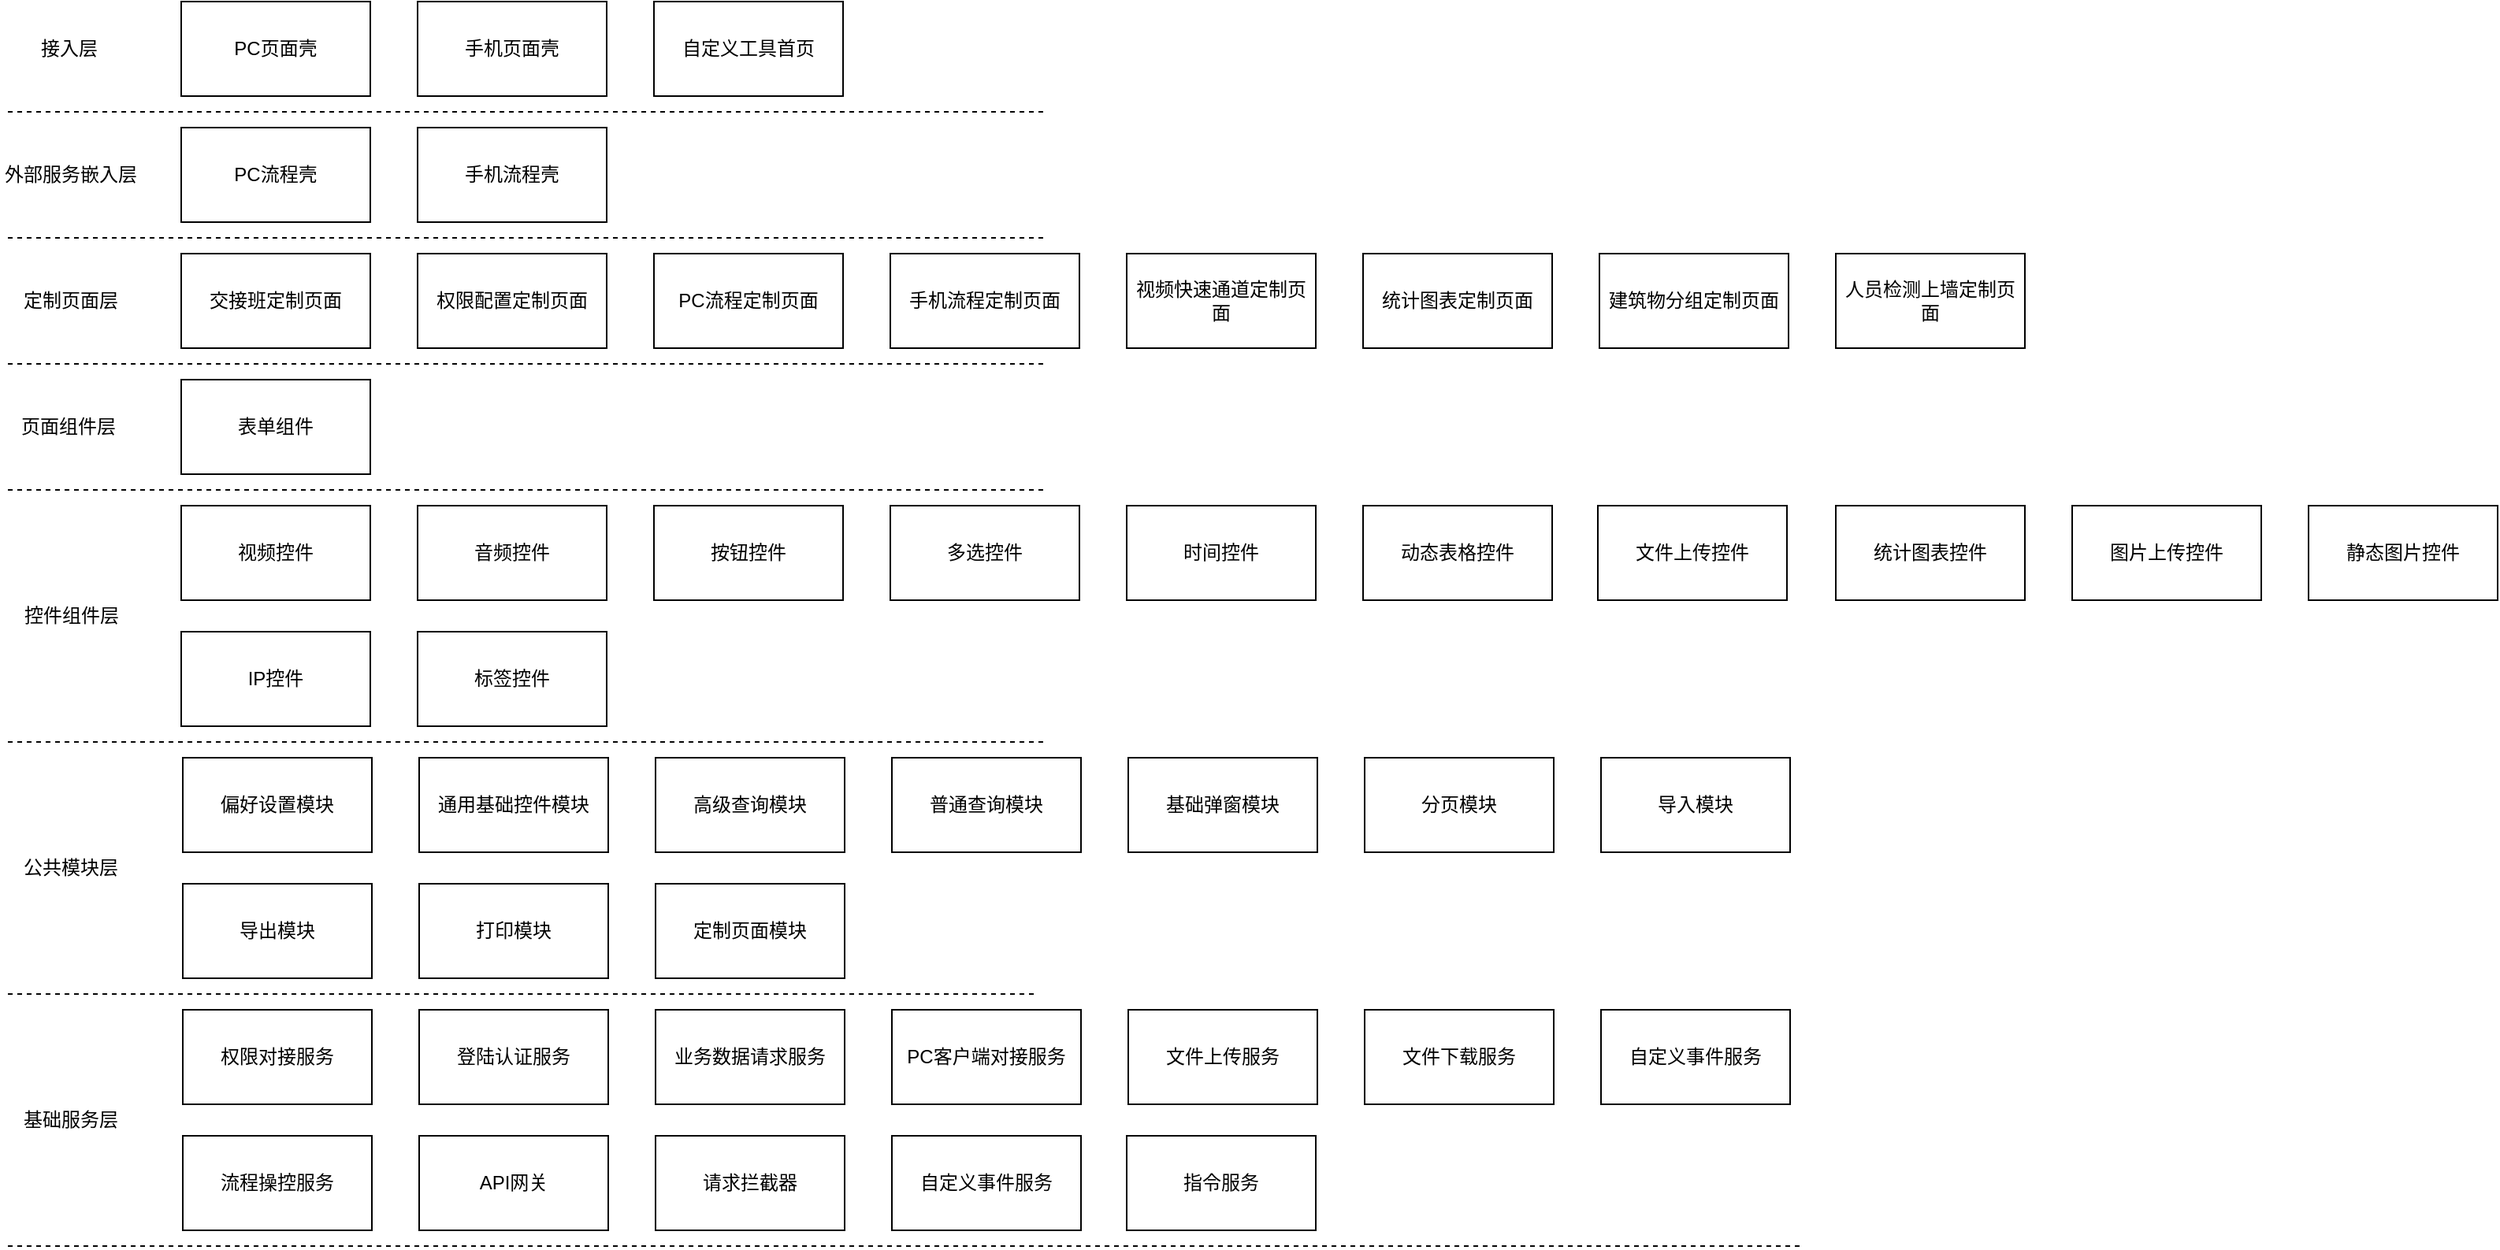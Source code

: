 <mxfile version="12.4.8" type="github" pages="2">
  <diagram id="b3h_3Atux4s68zcuTGjY" name="Page-1">
    <mxGraphModel dx="1874" dy="796" grid="1" gridSize="10" guides="1" tooltips="1" connect="1" arrows="1" fold="1" page="1" pageScale="1" pageWidth="827" pageHeight="1169" math="0" shadow="0">
      <root>
        <mxCell id="0"/>
        <mxCell id="1" parent="0"/>
        <mxCell id="v2VOmOzlyyHsazO3PfmF-1" value="" style="endArrow=none;dashed=1;html=1;" edge="1" parent="1">
          <mxGeometry width="50" height="50" relative="1" as="geometry">
            <mxPoint x="80" y="320" as="sourcePoint"/>
            <mxPoint x="740" y="320" as="targetPoint"/>
          </mxGeometry>
        </mxCell>
        <mxCell id="v2VOmOzlyyHsazO3PfmF-2" value="接入层" style="text;html=1;strokeColor=none;fillColor=none;align=center;verticalAlign=middle;whiteSpace=wrap;rounded=0;" vertex="1" parent="1">
          <mxGeometry x="98.5" y="30" width="40" height="20" as="geometry"/>
        </mxCell>
        <mxCell id="v2VOmOzlyyHsazO3PfmF-3" value="" style="endArrow=none;dashed=1;html=1;" edge="1" parent="1">
          <mxGeometry width="50" height="50" relative="1" as="geometry">
            <mxPoint x="80" y="480" as="sourcePoint"/>
            <mxPoint x="740" y="480" as="targetPoint"/>
          </mxGeometry>
        </mxCell>
        <mxCell id="v2VOmOzlyyHsazO3PfmF-4" value="控件组件层" style="text;html=1;strokeColor=none;fillColor=none;align=center;verticalAlign=middle;whiteSpace=wrap;rounded=0;" vertex="1" parent="1">
          <mxGeometry x="87.5" y="390" width="65" height="20" as="geometry"/>
        </mxCell>
        <mxCell id="v2VOmOzlyyHsazO3PfmF-5" value="" style="endArrow=none;dashed=1;html=1;" edge="1" parent="1">
          <mxGeometry width="50" height="50" relative="1" as="geometry">
            <mxPoint x="80" y="640" as="sourcePoint"/>
            <mxPoint x="731" y="640" as="targetPoint"/>
          </mxGeometry>
        </mxCell>
        <mxCell id="v2VOmOzlyyHsazO3PfmF-6" value="公共模块层" style="text;html=1;strokeColor=none;fillColor=none;align=center;verticalAlign=middle;whiteSpace=wrap;rounded=0;" vertex="1" parent="1">
          <mxGeometry x="85" y="550" width="70" height="20" as="geometry"/>
        </mxCell>
        <mxCell id="v2VOmOzlyyHsazO3PfmF-7" value="" style="endArrow=none;dashed=1;html=1;" edge="1" parent="1">
          <mxGeometry width="50" height="50" relative="1" as="geometry">
            <mxPoint x="80" y="800" as="sourcePoint"/>
            <mxPoint x="1220" y="800" as="targetPoint"/>
          </mxGeometry>
        </mxCell>
        <mxCell id="v2VOmOzlyyHsazO3PfmF-8" value="基础服务层" style="text;html=1;strokeColor=none;fillColor=none;align=center;verticalAlign=middle;whiteSpace=wrap;rounded=0;" vertex="1" parent="1">
          <mxGeometry x="80" y="710" width="80" height="20" as="geometry"/>
        </mxCell>
        <mxCell id="v2VOmOzlyyHsazO3PfmF-10" value="" style="endArrow=none;dashed=1;html=1;" edge="1" parent="1">
          <mxGeometry width="50" height="50" relative="1" as="geometry">
            <mxPoint x="80" y="80" as="sourcePoint"/>
            <mxPoint x="740" y="80" as="targetPoint"/>
          </mxGeometry>
        </mxCell>
        <mxCell id="v2VOmOzlyyHsazO3PfmF-12" value="页面组件层" style="text;html=1;strokeColor=none;fillColor=none;align=center;verticalAlign=middle;whiteSpace=wrap;rounded=0;" vertex="1" parent="1">
          <mxGeometry x="86" y="270" width="65" height="20" as="geometry"/>
        </mxCell>
        <mxCell id="v2VOmOzlyyHsazO3PfmF-14" value="" style="endArrow=none;dashed=1;html=1;" edge="1" parent="1">
          <mxGeometry width="50" height="50" relative="1" as="geometry">
            <mxPoint x="80" y="160" as="sourcePoint"/>
            <mxPoint x="740" y="160" as="targetPoint"/>
          </mxGeometry>
        </mxCell>
        <mxCell id="v2VOmOzlyyHsazO3PfmF-15" value="外部服务嵌入层" style="text;html=1;strokeColor=none;fillColor=none;align=center;verticalAlign=middle;whiteSpace=wrap;rounded=0;" vertex="1" parent="1">
          <mxGeometry x="75" y="110" width="90" height="20" as="geometry"/>
        </mxCell>
        <mxCell id="v2VOmOzlyyHsazO3PfmF-16" value="" style="endArrow=none;dashed=1;html=1;" edge="1" parent="1">
          <mxGeometry width="50" height="50" relative="1" as="geometry">
            <mxPoint x="80" y="240" as="sourcePoint"/>
            <mxPoint x="740" y="240" as="targetPoint"/>
          </mxGeometry>
        </mxCell>
        <mxCell id="v2VOmOzlyyHsazO3PfmF-17" value="定制页面层" style="text;html=1;strokeColor=none;fillColor=none;align=center;verticalAlign=middle;whiteSpace=wrap;rounded=0;" vertex="1" parent="1">
          <mxGeometry x="80" y="190" width="80" height="20" as="geometry"/>
        </mxCell>
        <mxCell id="v2VOmOzlyyHsazO3PfmF-18" value="PC页面壳" style="rounded=0;whiteSpace=wrap;html=1;" vertex="1" parent="1">
          <mxGeometry x="190" y="10" width="120" height="60" as="geometry"/>
        </mxCell>
        <mxCell id="v2VOmOzlyyHsazO3PfmF-19" value="手机页面壳" style="rounded=0;whiteSpace=wrap;html=1;" vertex="1" parent="1">
          <mxGeometry x="340" y="10" width="120" height="60" as="geometry"/>
        </mxCell>
        <mxCell id="-gFqdmin1735l4PtACyd-12" value="自定义工具首页" style="rounded=0;whiteSpace=wrap;html=1;" vertex="1" parent="1">
          <mxGeometry x="490" y="10" width="120" height="60" as="geometry"/>
        </mxCell>
        <mxCell id="v2VOmOzlyyHsazO3PfmF-20" value="PC流程壳" style="rounded=0;whiteSpace=wrap;html=1;" vertex="1" parent="1">
          <mxGeometry x="190" y="90" width="120" height="60" as="geometry"/>
        </mxCell>
        <mxCell id="v2VOmOzlyyHsazO3PfmF-21" value="手机流程壳" style="rounded=0;whiteSpace=wrap;html=1;" vertex="1" parent="1">
          <mxGeometry x="340" y="90" width="120" height="60" as="geometry"/>
        </mxCell>
        <mxCell id="v2VOmOzlyyHsazO3PfmF-22" value="交接班定制页面" style="rounded=0;whiteSpace=wrap;html=1;" vertex="1" parent="1">
          <mxGeometry x="190" y="170" width="120" height="60" as="geometry"/>
        </mxCell>
        <mxCell id="v2VOmOzlyyHsazO3PfmF-23" value="权限配置定制页面" style="rounded=0;whiteSpace=wrap;html=1;" vertex="1" parent="1">
          <mxGeometry x="340" y="170" width="120" height="60" as="geometry"/>
        </mxCell>
        <mxCell id="v2VOmOzlyyHsazO3PfmF-25" value="PC流程定制页面" style="rounded=0;whiteSpace=wrap;html=1;" vertex="1" parent="1">
          <mxGeometry x="490" y="170" width="120" height="60" as="geometry"/>
        </mxCell>
        <mxCell id="v2VOmOzlyyHsazO3PfmF-27" value="手机流程定制页面" style="rounded=0;whiteSpace=wrap;html=1;" vertex="1" parent="1">
          <mxGeometry x="640" y="170" width="120" height="60" as="geometry"/>
        </mxCell>
        <mxCell id="v2VOmOzlyyHsazO3PfmF-29" value="视频快速通道定制页面" style="rounded=0;whiteSpace=wrap;html=1;" vertex="1" parent="1">
          <mxGeometry x="790" y="170" width="120" height="60" as="geometry"/>
        </mxCell>
        <mxCell id="v2VOmOzlyyHsazO3PfmF-31" value="统计图表定制页面" style="rounded=0;whiteSpace=wrap;html=1;" vertex="1" parent="1">
          <mxGeometry x="940" y="170" width="120" height="60" as="geometry"/>
        </mxCell>
        <mxCell id="v2VOmOzlyyHsazO3PfmF-33" value="建筑物分组定制页面" style="rounded=0;whiteSpace=wrap;html=1;" vertex="1" parent="1">
          <mxGeometry x="1090" y="170" width="120" height="60" as="geometry"/>
        </mxCell>
        <mxCell id="v2VOmOzlyyHsazO3PfmF-35" value="人员检测上墙定制页面" style="rounded=0;whiteSpace=wrap;html=1;" vertex="1" parent="1">
          <mxGeometry x="1240" y="170" width="120" height="60" as="geometry"/>
        </mxCell>
        <mxCell id="-gFqdmin1735l4PtACyd-1" value="表单组件" style="rounded=0;whiteSpace=wrap;html=1;" vertex="1" parent="1">
          <mxGeometry x="190" y="250" width="120" height="60" as="geometry"/>
        </mxCell>
        <mxCell id="-gFqdmin1735l4PtACyd-15" value="视频控件" style="rounded=0;whiteSpace=wrap;html=1;" vertex="1" parent="1">
          <mxGeometry x="190" y="330" width="120" height="60" as="geometry"/>
        </mxCell>
        <mxCell id="-gFqdmin1735l4PtACyd-28" value="IP控件" style="rounded=0;whiteSpace=wrap;html=1;" vertex="1" parent="1">
          <mxGeometry x="190" y="410" width="120" height="60" as="geometry"/>
        </mxCell>
        <mxCell id="-gFqdmin1735l4PtACyd-33" value="偏好设置模块" style="rounded=0;whiteSpace=wrap;html=1;" vertex="1" parent="1">
          <mxGeometry x="191" y="490" width="120" height="60" as="geometry"/>
        </mxCell>
        <mxCell id="-gFqdmin1735l4PtACyd-45" value="导出模块" style="rounded=0;whiteSpace=wrap;html=1;" vertex="1" parent="1">
          <mxGeometry x="191" y="570" width="120" height="60" as="geometry"/>
        </mxCell>
        <mxCell id="-gFqdmin1735l4PtACyd-50" value="权限对接服务" style="rounded=0;whiteSpace=wrap;html=1;" vertex="1" parent="1">
          <mxGeometry x="191" y="650" width="120" height="60" as="geometry"/>
        </mxCell>
        <mxCell id="-gFqdmin1735l4PtACyd-47" value="打印模块" style="rounded=0;whiteSpace=wrap;html=1;" vertex="1" parent="1">
          <mxGeometry x="341" y="570" width="120" height="60" as="geometry"/>
        </mxCell>
        <mxCell id="-gFqdmin1735l4PtACyd-72" value="定制页面模块" style="rounded=0;whiteSpace=wrap;html=1;" vertex="1" parent="1">
          <mxGeometry x="491" y="570" width="120" height="60" as="geometry"/>
        </mxCell>
        <mxCell id="-gFqdmin1735l4PtACyd-30" value="标签控件" style="rounded=0;whiteSpace=wrap;html=1;" vertex="1" parent="1">
          <mxGeometry x="340" y="410" width="120" height="60" as="geometry"/>
        </mxCell>
        <mxCell id="-gFqdmin1735l4PtACyd-17" value="音频控件" style="rounded=0;whiteSpace=wrap;html=1;" vertex="1" parent="1">
          <mxGeometry x="340" y="330" width="120" height="60" as="geometry"/>
        </mxCell>
        <mxCell id="-gFqdmin1735l4PtACyd-19" value="按钮控件" style="rounded=0;whiteSpace=wrap;html=1;" vertex="1" parent="1">
          <mxGeometry x="490" y="330" width="120" height="60" as="geometry"/>
        </mxCell>
        <mxCell id="-gFqdmin1735l4PtACyd-20" value="多选控件" style="rounded=0;whiteSpace=wrap;html=1;" vertex="1" parent="1">
          <mxGeometry x="640" y="330" width="120" height="60" as="geometry"/>
        </mxCell>
        <mxCell id="-gFqdmin1735l4PtACyd-21" value="时间控件" style="rounded=0;whiteSpace=wrap;html=1;" vertex="1" parent="1">
          <mxGeometry x="790" y="330" width="120" height="60" as="geometry"/>
        </mxCell>
        <mxCell id="-gFqdmin1735l4PtACyd-22" value="动态表格控件" style="rounded=0;whiteSpace=wrap;html=1;" vertex="1" parent="1">
          <mxGeometry x="940" y="330" width="120" height="60" as="geometry"/>
        </mxCell>
        <mxCell id="-gFqdmin1735l4PtACyd-23" value="文件上传控件" style="rounded=0;whiteSpace=wrap;html=1;" vertex="1" parent="1">
          <mxGeometry x="1089" y="330" width="120" height="60" as="geometry"/>
        </mxCell>
        <mxCell id="-gFqdmin1735l4PtACyd-24" value="统计图表控件" style="rounded=0;whiteSpace=wrap;html=1;" vertex="1" parent="1">
          <mxGeometry x="1240" y="330" width="120" height="60" as="geometry"/>
        </mxCell>
        <mxCell id="-gFqdmin1735l4PtACyd-25" value="图片上传控件" style="rounded=0;whiteSpace=wrap;html=1;" vertex="1" parent="1">
          <mxGeometry x="1390" y="330" width="120" height="60" as="geometry"/>
        </mxCell>
        <mxCell id="-gFqdmin1735l4PtACyd-26" value="静态图片控件" style="rounded=0;whiteSpace=wrap;html=1;" vertex="1" parent="1">
          <mxGeometry x="1540" y="330" width="120" height="60" as="geometry"/>
        </mxCell>
        <mxCell id="-gFqdmin1735l4PtACyd-35" value="通用基础控件模块" style="rounded=0;whiteSpace=wrap;html=1;" vertex="1" parent="1">
          <mxGeometry x="341" y="490" width="120" height="60" as="geometry"/>
        </mxCell>
        <mxCell id="-gFqdmin1735l4PtACyd-36" value="高级查询模块" style="rounded=0;whiteSpace=wrap;html=1;" vertex="1" parent="1">
          <mxGeometry x="491" y="490" width="120" height="60" as="geometry"/>
        </mxCell>
        <mxCell id="-gFqdmin1735l4PtACyd-37" value="普通查询模块" style="rounded=0;whiteSpace=wrap;html=1;" vertex="1" parent="1">
          <mxGeometry x="641" y="490" width="120" height="60" as="geometry"/>
        </mxCell>
        <mxCell id="-gFqdmin1735l4PtACyd-40" value="基础弹窗模块" style="rounded=0;whiteSpace=wrap;html=1;" vertex="1" parent="1">
          <mxGeometry x="791" y="490" width="120" height="60" as="geometry"/>
        </mxCell>
        <mxCell id="-gFqdmin1735l4PtACyd-42" value="分页模块" style="rounded=0;whiteSpace=wrap;html=1;" vertex="1" parent="1">
          <mxGeometry x="941" y="490" width="120" height="60" as="geometry"/>
        </mxCell>
        <mxCell id="-gFqdmin1735l4PtACyd-43" value="导入模块" style="rounded=0;whiteSpace=wrap;html=1;" vertex="1" parent="1">
          <mxGeometry x="1091" y="490" width="120" height="60" as="geometry"/>
        </mxCell>
        <mxCell id="-gFqdmin1735l4PtACyd-54" value="登陆认证服务" style="rounded=0;whiteSpace=wrap;html=1;" vertex="1" parent="1">
          <mxGeometry x="341" y="650" width="120" height="60" as="geometry"/>
        </mxCell>
        <mxCell id="-gFqdmin1735l4PtACyd-60" value="业务数据请求服务" style="rounded=0;whiteSpace=wrap;html=1;" vertex="1" parent="1">
          <mxGeometry x="491" y="650" width="120" height="60" as="geometry"/>
        </mxCell>
        <mxCell id="-gFqdmin1735l4PtACyd-61" value="PC客户端对接服务" style="rounded=0;whiteSpace=wrap;html=1;" vertex="1" parent="1">
          <mxGeometry x="641" y="650" width="120" height="60" as="geometry"/>
        </mxCell>
        <mxCell id="-gFqdmin1735l4PtACyd-63" value="文件上传服务" style="rounded=0;whiteSpace=wrap;html=1;" vertex="1" parent="1">
          <mxGeometry x="791" y="650" width="120" height="60" as="geometry"/>
        </mxCell>
        <mxCell id="-gFqdmin1735l4PtACyd-64" value="文件下载服务" style="rounded=0;whiteSpace=wrap;html=1;" vertex="1" parent="1">
          <mxGeometry x="941" y="650" width="120" height="60" as="geometry"/>
        </mxCell>
        <mxCell id="-gFqdmin1735l4PtACyd-66" value="自定义事件服务" style="rounded=0;whiteSpace=wrap;html=1;" vertex="1" parent="1">
          <mxGeometry x="1091" y="650" width="120" height="60" as="geometry"/>
        </mxCell>
        <mxCell id="-gFqdmin1735l4PtACyd-71" value="流程操控服务" style="rounded=0;whiteSpace=wrap;html=1;" vertex="1" parent="1">
          <mxGeometry x="191" y="730" width="120" height="60" as="geometry"/>
        </mxCell>
        <mxCell id="-gFqdmin1735l4PtACyd-75" value="API网关" style="rounded=0;whiteSpace=wrap;html=1;" vertex="1" parent="1">
          <mxGeometry x="341" y="730" width="120" height="60" as="geometry"/>
        </mxCell>
        <mxCell id="-gFqdmin1735l4PtACyd-77" value="请求拦截器" style="rounded=0;whiteSpace=wrap;html=1;" vertex="1" parent="1">
          <mxGeometry x="491" y="730" width="120" height="60" as="geometry"/>
        </mxCell>
        <mxCell id="-gFqdmin1735l4PtACyd-86" value="自定义事件服务" style="rounded=0;whiteSpace=wrap;html=1;" vertex="1" parent="1">
          <mxGeometry x="641" y="730" width="120" height="60" as="geometry"/>
        </mxCell>
        <mxCell id="-gFqdmin1735l4PtACyd-88" value="指令服务" style="rounded=0;whiteSpace=wrap;html=1;" vertex="1" parent="1">
          <mxGeometry x="790" y="730" width="120" height="60" as="geometry"/>
        </mxCell>
      </root>
    </mxGraphModel>
  </diagram>
  <diagram id="SpcUCxMmWh5xXOgQC-5L" name="Page-2">
    <mxGraphModel dx="1422" dy="762" grid="1" gridSize="10" guides="1" tooltips="1" connect="1" arrows="1" fold="1" page="1" pageScale="1" pageWidth="827" pageHeight="1169" math="0" shadow="0">
      <root>
        <mxCell id="anVol1tQRb9R3mzSALBD-0"/>
        <mxCell id="anVol1tQRb9R3mzSALBD-1" parent="anVol1tQRb9R3mzSALBD-0"/>
      </root>
    </mxGraphModel>
  </diagram>
</mxfile>
